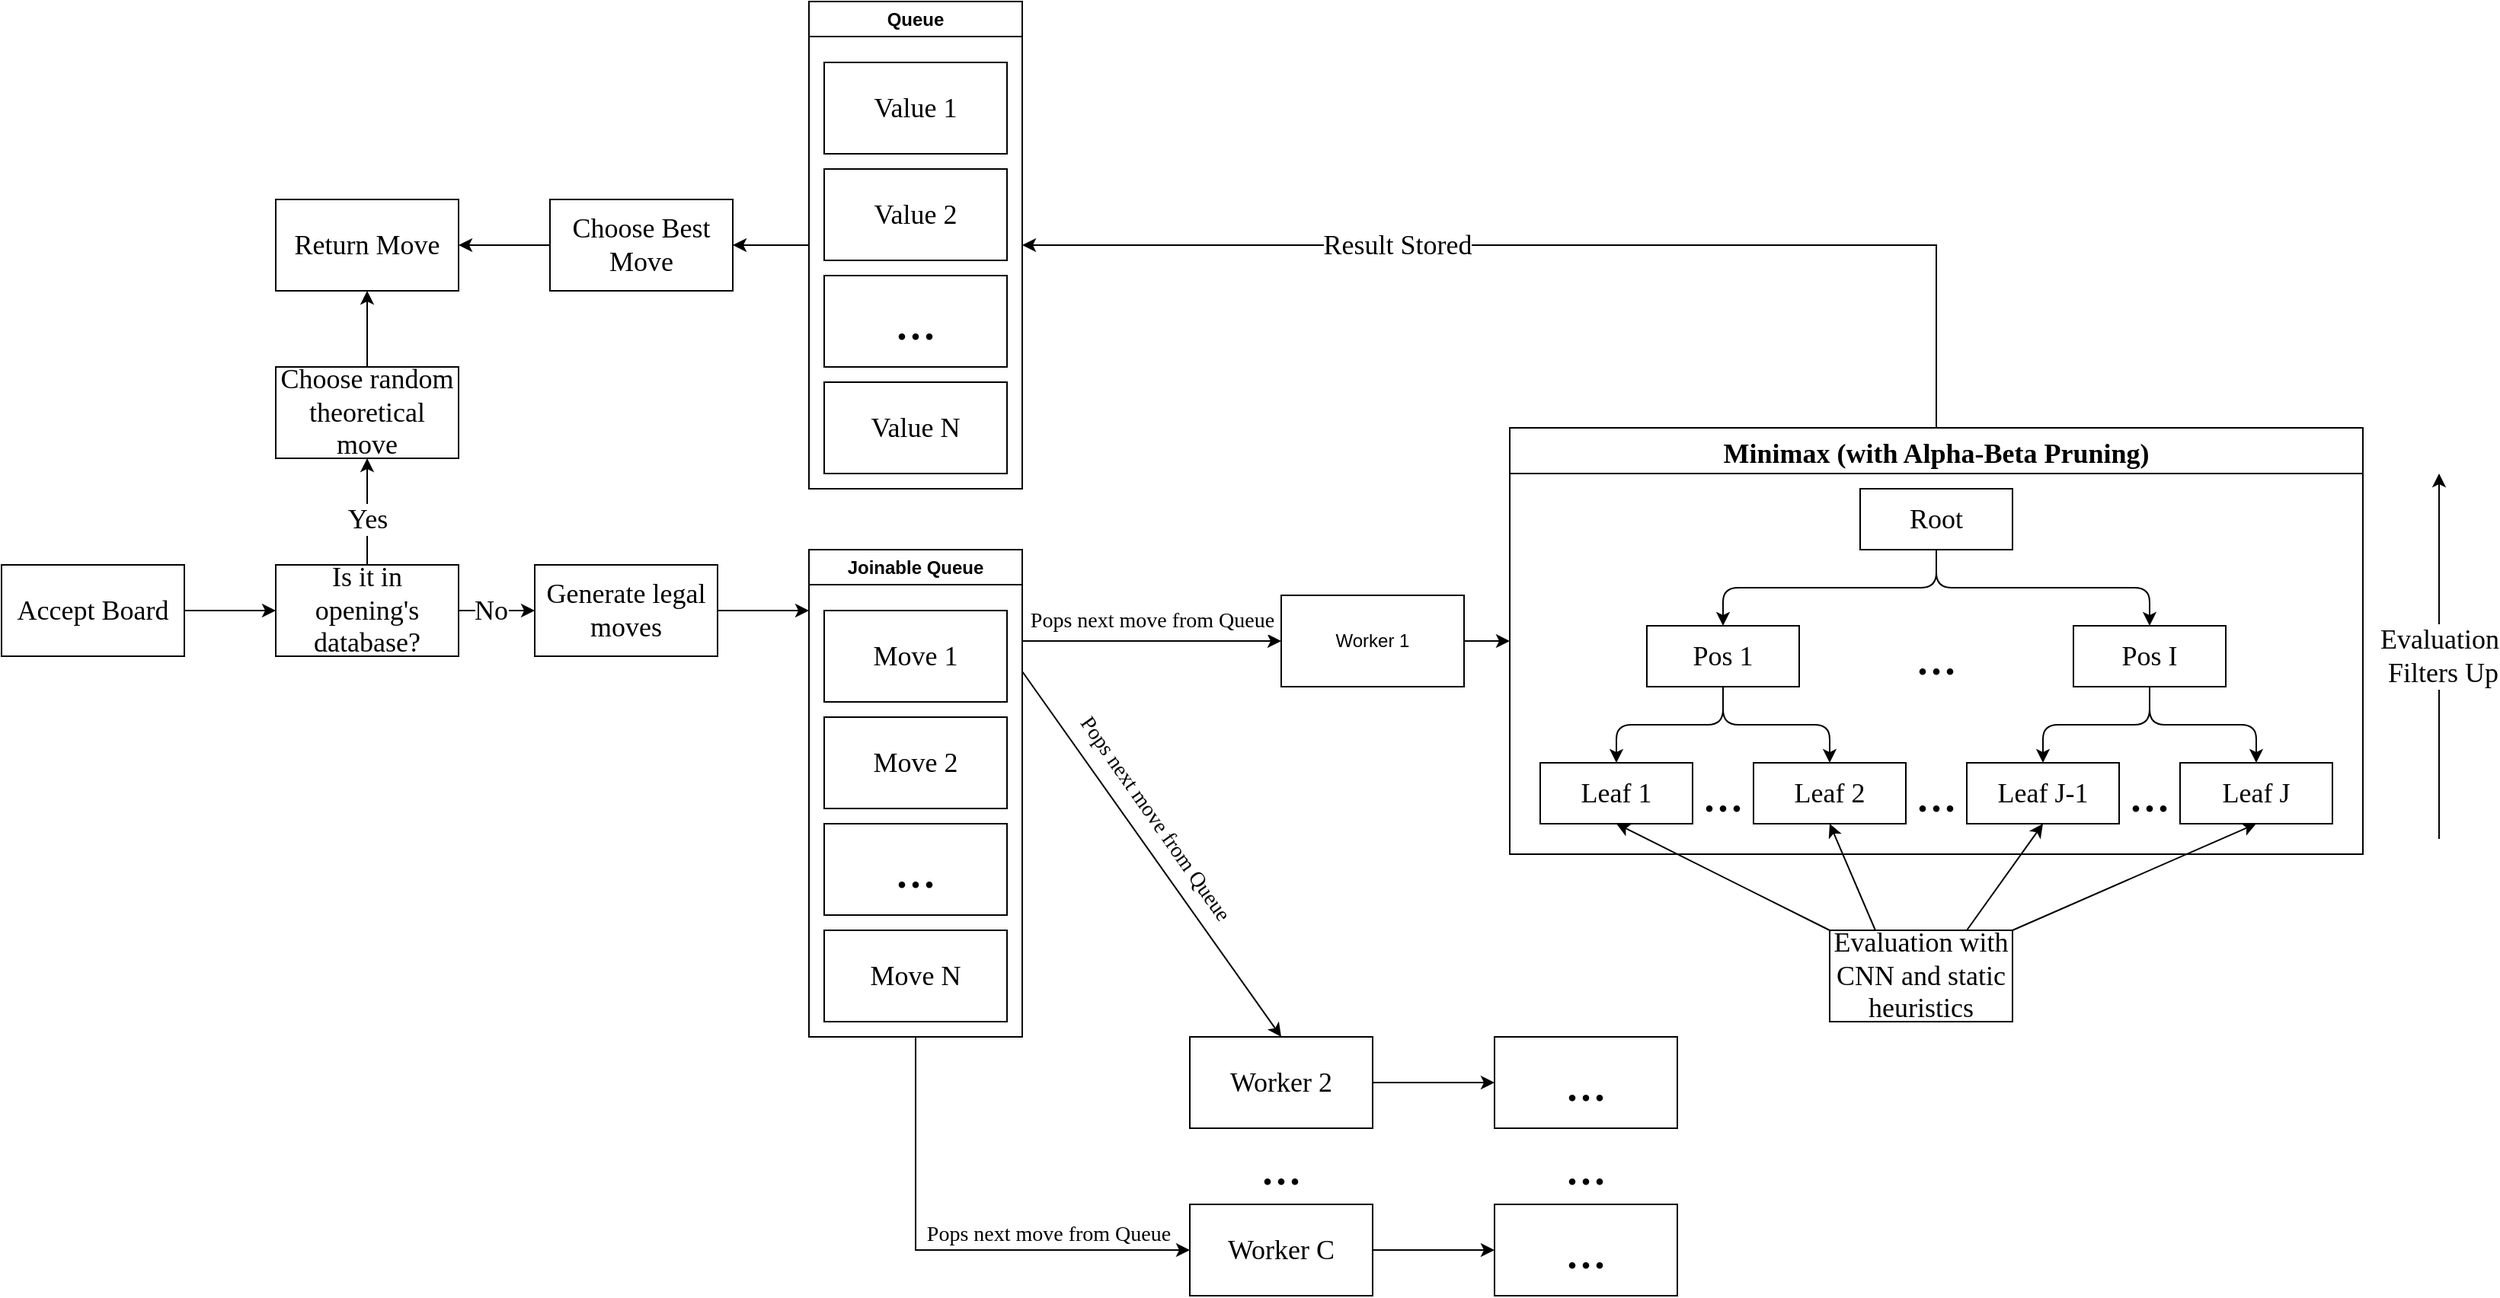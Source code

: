 <mxfile version="25.0.2" pages="4">
  <diagram name="Page-1" id="ANvVYt7P1rO4SOayKd4y">
    <mxGraphModel dx="2072" dy="2312" grid="1" gridSize="10" guides="1" tooltips="1" connect="1" arrows="1" fold="1" page="1" pageScale="1" pageWidth="850" pageHeight="1100" math="0" shadow="0">
      <root>
        <mxCell id="0" />
        <mxCell id="1" parent="0" />
        <mxCell id="X86oYK2g9Fd6rqtAEW5n-93" value="" style="edgeStyle=orthogonalEdgeStyle;rounded=0;orthogonalLoop=1;jettySize=auto;html=1;" parent="1" source="X86oYK2g9Fd6rqtAEW5n-1" target="X86oYK2g9Fd6rqtAEW5n-92" edge="1">
          <mxGeometry relative="1" as="geometry" />
        </mxCell>
        <mxCell id="X86oYK2g9Fd6rqtAEW5n-1" value="&lt;font face=&quot;Times New Roman&quot; style=&quot;font-size: 18px;&quot;&gt;Accept Board&lt;/font&gt;" style="rounded=0;whiteSpace=wrap;html=1;" parent="1" vertex="1">
          <mxGeometry x="450" y="230" width="120" height="60" as="geometry" />
        </mxCell>
        <mxCell id="X86oYK2g9Fd6rqtAEW5n-7" value="" style="edgeStyle=orthogonalEdgeStyle;rounded=0;orthogonalLoop=1;jettySize=auto;html=1;" parent="1" source="X86oYK2g9Fd6rqtAEW5n-2" edge="1">
          <mxGeometry relative="1" as="geometry">
            <mxPoint x="980" y="260" as="targetPoint" />
          </mxGeometry>
        </mxCell>
        <mxCell id="X86oYK2g9Fd6rqtAEW5n-2" value="&lt;font style=&quot;font-size: 18px;&quot; face=&quot;Times New Roman&quot;&gt;Generate legal moves&lt;/font&gt;" style="whiteSpace=wrap;html=1;rounded=0;" parent="1" vertex="1">
          <mxGeometry x="800" y="230" width="120" height="60" as="geometry" />
        </mxCell>
        <mxCell id="X86oYK2g9Fd6rqtAEW5n-5" value="Joinable Queue" style="swimlane;whiteSpace=wrap;html=1;" parent="1" vertex="1">
          <mxGeometry x="980" y="220" width="140" height="320" as="geometry" />
        </mxCell>
        <mxCell id="X86oYK2g9Fd6rqtAEW5n-6" value="&lt;font face=&quot;Times New Roman&quot; style=&quot;font-size: 18px;&quot;&gt;Move 1&lt;/font&gt;" style="whiteSpace=wrap;html=1;rounded=0;" parent="X86oYK2g9Fd6rqtAEW5n-5" vertex="1">
          <mxGeometry x="10" y="40" width="120" height="60" as="geometry" />
        </mxCell>
        <mxCell id="X86oYK2g9Fd6rqtAEW5n-8" value="&lt;font face=&quot;Times New Roman&quot; style=&quot;font-size: 18px;&quot;&gt;Move 2&lt;/font&gt;" style="whiteSpace=wrap;html=1;rounded=0;" parent="X86oYK2g9Fd6rqtAEW5n-5" vertex="1">
          <mxGeometry x="10" y="110" width="120" height="60" as="geometry" />
        </mxCell>
        <mxCell id="X86oYK2g9Fd6rqtAEW5n-9" value="&lt;font face=&quot;Times New Roman&quot; style=&quot;font-size: 18px;&quot;&gt;Move N&lt;/font&gt;" style="whiteSpace=wrap;html=1;rounded=0;" parent="X86oYK2g9Fd6rqtAEW5n-5" vertex="1">
          <mxGeometry x="10" y="250" width="120" height="60" as="geometry" />
        </mxCell>
        <mxCell id="X86oYK2g9Fd6rqtAEW5n-10" value="&lt;font face=&quot;Times New Roman&quot; style=&quot;font-size: 36px;&quot;&gt;...&lt;/font&gt;" style="whiteSpace=wrap;html=1;rounded=0;" parent="X86oYK2g9Fd6rqtAEW5n-5" vertex="1">
          <mxGeometry x="10" y="180" width="120" height="60" as="geometry" />
        </mxCell>
        <mxCell id="X86oYK2g9Fd6rqtAEW5n-13" value="" style="edgeStyle=orthogonalEdgeStyle;rounded=0;orthogonalLoop=1;jettySize=auto;html=1;entryX=0;entryY=0.5;entryDx=0;entryDy=0;" parent="1" source="X86oYK2g9Fd6rqtAEW5n-11" target="X86oYK2g9Fd6rqtAEW5n-32" edge="1">
          <mxGeometry relative="1" as="geometry">
            <mxPoint x="1430" y="280" as="targetPoint" />
          </mxGeometry>
        </mxCell>
        <mxCell id="X86oYK2g9Fd6rqtAEW5n-11" value="Worker 1" style="whiteSpace=wrap;html=1;rounded=0;" parent="1" vertex="1">
          <mxGeometry x="1290" y="250" width="120" height="60" as="geometry" />
        </mxCell>
        <mxCell id="X86oYK2g9Fd6rqtAEW5n-32" value="Minimax (with Alpha-Beta Pruning)" style="swimlane;startSize=30;horizontal=1;childLayout=treeLayout;horizontalTree=0;sortEdges=1;resizable=0;containerType=tree;fontSize=18;fontFamily=Times New Roman;" parent="1" vertex="1">
          <mxGeometry x="1440" y="140" width="560" height="280" as="geometry" />
        </mxCell>
        <mxCell id="X86oYK2g9Fd6rqtAEW5n-33" value="&lt;font style=&quot;font-size: 18px;&quot; face=&quot;Times New Roman&quot;&gt;Root&lt;/font&gt;" style="whiteSpace=wrap;html=1;" parent="X86oYK2g9Fd6rqtAEW5n-32" vertex="1">
          <mxGeometry x="230" y="40" width="100" height="40" as="geometry" />
        </mxCell>
        <mxCell id="X86oYK2g9Fd6rqtAEW5n-34" value="&lt;font style=&quot;font-size: 18px;&quot; face=&quot;Times New Roman&quot;&gt;Pos 1&lt;/font&gt;" style="whiteSpace=wrap;html=1;" parent="X86oYK2g9Fd6rqtAEW5n-32" vertex="1">
          <mxGeometry x="90" y="130" width="100" height="40" as="geometry" />
        </mxCell>
        <mxCell id="X86oYK2g9Fd6rqtAEW5n-35" value="" style="edgeStyle=elbowEdgeStyle;elbow=vertical;html=1;rounded=1;curved=0;sourcePerimeterSpacing=0;targetPerimeterSpacing=0;startSize=6;endSize=6;" parent="X86oYK2g9Fd6rqtAEW5n-32" source="X86oYK2g9Fd6rqtAEW5n-33" target="X86oYK2g9Fd6rqtAEW5n-34" edge="1">
          <mxGeometry relative="1" as="geometry" />
        </mxCell>
        <mxCell id="X86oYK2g9Fd6rqtAEW5n-36" value="&lt;font style=&quot;font-size: 18px;&quot; face=&quot;Times New Roman&quot;&gt;Pos I&lt;/font&gt;" style="whiteSpace=wrap;html=1;" parent="X86oYK2g9Fd6rqtAEW5n-32" vertex="1">
          <mxGeometry x="370" y="130" width="100" height="40" as="geometry" />
        </mxCell>
        <mxCell id="X86oYK2g9Fd6rqtAEW5n-37" value="" style="edgeStyle=elbowEdgeStyle;elbow=vertical;html=1;rounded=1;curved=0;sourcePerimeterSpacing=0;targetPerimeterSpacing=0;startSize=6;endSize=6;" parent="X86oYK2g9Fd6rqtAEW5n-32" source="X86oYK2g9Fd6rqtAEW5n-33" target="X86oYK2g9Fd6rqtAEW5n-36" edge="1">
          <mxGeometry relative="1" as="geometry" />
        </mxCell>
        <mxCell id="X86oYK2g9Fd6rqtAEW5n-40" value="" style="edgeStyle=elbowEdgeStyle;elbow=vertical;html=1;rounded=1;curved=0;sourcePerimeterSpacing=0;targetPerimeterSpacing=0;startSize=6;endSize=6;" parent="X86oYK2g9Fd6rqtAEW5n-32" source="X86oYK2g9Fd6rqtAEW5n-36" target="X86oYK2g9Fd6rqtAEW5n-41" edge="1">
          <mxGeometry relative="1" as="geometry">
            <mxPoint x="1524" y="220" as="sourcePoint" />
          </mxGeometry>
        </mxCell>
        <mxCell id="X86oYK2g9Fd6rqtAEW5n-41" value="&lt;font style=&quot;font-size: 18px;&quot; face=&quot;Times New Roman&quot;&gt;Leaf J-1&lt;/font&gt;" style="whiteSpace=wrap;html=1;" parent="X86oYK2g9Fd6rqtAEW5n-32" vertex="1">
          <mxGeometry x="300" y="220" width="100" height="40" as="geometry" />
        </mxCell>
        <mxCell id="X86oYK2g9Fd6rqtAEW5n-42" value="" style="edgeStyle=elbowEdgeStyle;elbow=vertical;html=1;rounded=1;curved=0;sourcePerimeterSpacing=0;targetPerimeterSpacing=0;startSize=6;endSize=6;" parent="X86oYK2g9Fd6rqtAEW5n-32" source="X86oYK2g9Fd6rqtAEW5n-36" target="X86oYK2g9Fd6rqtAEW5n-43" edge="1">
          <mxGeometry relative="1" as="geometry">
            <mxPoint x="1524" y="220" as="sourcePoint" />
          </mxGeometry>
        </mxCell>
        <mxCell id="X86oYK2g9Fd6rqtAEW5n-43" value="&lt;font face=&quot;Times New Roman&quot; style=&quot;font-size: 18px;&quot;&gt;Leaf J&lt;/font&gt;" style="whiteSpace=wrap;html=1;" parent="X86oYK2g9Fd6rqtAEW5n-32" vertex="1">
          <mxGeometry x="440" y="220" width="100" height="40" as="geometry" />
        </mxCell>
        <mxCell id="X86oYK2g9Fd6rqtAEW5n-44" value="" style="edgeStyle=elbowEdgeStyle;elbow=vertical;html=1;rounded=1;curved=0;sourcePerimeterSpacing=0;targetPerimeterSpacing=0;startSize=6;endSize=6;" parent="X86oYK2g9Fd6rqtAEW5n-32" source="X86oYK2g9Fd6rqtAEW5n-34" target="X86oYK2g9Fd6rqtAEW5n-45" edge="1">
          <mxGeometry relative="1" as="geometry">
            <mxPoint x="1622" y="220" as="sourcePoint" />
          </mxGeometry>
        </mxCell>
        <mxCell id="X86oYK2g9Fd6rqtAEW5n-45" value="&lt;font style=&quot;font-size: 18px;&quot; face=&quot;Times New Roman&quot;&gt;Leaf 1&lt;/font&gt;" style="whiteSpace=wrap;html=1;" parent="X86oYK2g9Fd6rqtAEW5n-32" vertex="1">
          <mxGeometry x="20" y="220" width="100" height="40" as="geometry" />
        </mxCell>
        <mxCell id="X86oYK2g9Fd6rqtAEW5n-46" value="" style="edgeStyle=elbowEdgeStyle;elbow=vertical;html=1;rounded=1;curved=0;sourcePerimeterSpacing=0;targetPerimeterSpacing=0;startSize=6;endSize=6;" parent="X86oYK2g9Fd6rqtAEW5n-32" source="X86oYK2g9Fd6rqtAEW5n-34" target="X86oYK2g9Fd6rqtAEW5n-47" edge="1">
          <mxGeometry relative="1" as="geometry">
            <mxPoint x="1622" y="220" as="sourcePoint" />
          </mxGeometry>
        </mxCell>
        <mxCell id="X86oYK2g9Fd6rqtAEW5n-47" value="&lt;font style=&quot;font-size: 18px;&quot; face=&quot;Times New Roman&quot;&gt;Leaf 2&lt;/font&gt;" style="whiteSpace=wrap;html=1;" parent="X86oYK2g9Fd6rqtAEW5n-32" vertex="1">
          <mxGeometry x="160" y="220" width="100" height="40" as="geometry" />
        </mxCell>
        <mxCell id="FRl6C5V-AUEcf01Ughgu-6" value="&lt;font style=&quot;font-size: 36px;&quot; face=&quot;Times New Roman&quot;&gt;...&lt;/font&gt;" style="text;html=1;align=center;verticalAlign=middle;whiteSpace=wrap;rounded=0;" parent="X86oYK2g9Fd6rqtAEW5n-32" vertex="1">
          <mxGeometry x="250" y="135" width="60" height="30" as="geometry" />
        </mxCell>
        <mxCell id="FRl6C5V-AUEcf01Ughgu-7" value="&lt;font style=&quot;font-size: 36px;&quot; face=&quot;Times New Roman&quot;&gt;...&lt;/font&gt;" style="text;html=1;align=center;verticalAlign=middle;whiteSpace=wrap;rounded=0;" parent="X86oYK2g9Fd6rqtAEW5n-32" vertex="1">
          <mxGeometry x="250" y="225" width="60" height="30" as="geometry" />
        </mxCell>
        <mxCell id="FRl6C5V-AUEcf01Ughgu-8" value="&lt;font style=&quot;font-size: 36px;&quot; face=&quot;Times New Roman&quot;&gt;...&lt;/font&gt;" style="text;html=1;align=center;verticalAlign=middle;whiteSpace=wrap;rounded=0;" parent="X86oYK2g9Fd6rqtAEW5n-32" vertex="1">
          <mxGeometry x="390" y="225" width="60" height="30" as="geometry" />
        </mxCell>
        <mxCell id="FRl6C5V-AUEcf01Ughgu-9" value="&lt;font style=&quot;font-size: 36px;&quot; face=&quot;Times New Roman&quot;&gt;...&lt;/font&gt;" style="text;html=1;align=center;verticalAlign=middle;whiteSpace=wrap;rounded=0;" parent="X86oYK2g9Fd6rqtAEW5n-32" vertex="1">
          <mxGeometry x="110" y="225" width="60" height="30" as="geometry" />
        </mxCell>
        <mxCell id="X86oYK2g9Fd6rqtAEW5n-55" value="&lt;font style=&quot;font-size: 18px;&quot; face=&quot;Times New Roman&quot;&gt;Evaluation&lt;br&gt;&amp;nbsp;Filters Up&lt;/font&gt;" style="endArrow=classic;html=1;rounded=0;" parent="1" edge="1">
          <mxGeometry width="50" height="50" relative="1" as="geometry">
            <mxPoint x="2050" y="410" as="sourcePoint" />
            <mxPoint x="2050" y="170" as="targetPoint" />
          </mxGeometry>
        </mxCell>
        <mxCell id="X86oYK2g9Fd6rqtAEW5n-56" value="" style="endArrow=classic;html=1;rounded=0;entryX=0.5;entryY=1;entryDx=0;entryDy=0;exitX=0;exitY=0;exitDx=0;exitDy=0;" parent="1" source="X86oYK2g9Fd6rqtAEW5n-64" target="X86oYK2g9Fd6rqtAEW5n-45" edge="1">
          <mxGeometry width="50" height="50" relative="1" as="geometry">
            <mxPoint x="1570" y="490" as="sourcePoint" />
            <mxPoint x="1540" y="390" as="targetPoint" />
          </mxGeometry>
        </mxCell>
        <mxCell id="X86oYK2g9Fd6rqtAEW5n-61" value="" style="endArrow=classic;html=1;rounded=0;entryX=0.5;entryY=1;entryDx=0;entryDy=0;exitX=0.25;exitY=0;exitDx=0;exitDy=0;" parent="1" source="X86oYK2g9Fd6rqtAEW5n-64" target="X86oYK2g9Fd6rqtAEW5n-47" edge="1">
          <mxGeometry width="50" height="50" relative="1" as="geometry">
            <mxPoint x="1580" y="500" as="sourcePoint" />
            <mxPoint x="1520" y="410" as="targetPoint" />
          </mxGeometry>
        </mxCell>
        <mxCell id="X86oYK2g9Fd6rqtAEW5n-62" value="" style="endArrow=classic;html=1;rounded=0;entryX=0.5;entryY=1;entryDx=0;entryDy=0;exitX=1;exitY=0;exitDx=0;exitDy=0;" parent="1" source="X86oYK2g9Fd6rqtAEW5n-64" target="X86oYK2g9Fd6rqtAEW5n-43" edge="1">
          <mxGeometry width="50" height="50" relative="1" as="geometry">
            <mxPoint x="1840" y="500" as="sourcePoint" />
            <mxPoint x="1920" y="430" as="targetPoint" />
          </mxGeometry>
        </mxCell>
        <mxCell id="X86oYK2g9Fd6rqtAEW5n-63" value="" style="endArrow=classic;html=1;rounded=0;entryX=0.5;entryY=1;entryDx=0;entryDy=0;exitX=0.75;exitY=0;exitDx=0;exitDy=0;" parent="1" source="X86oYK2g9Fd6rqtAEW5n-64" target="X86oYK2g9Fd6rqtAEW5n-41" edge="1">
          <mxGeometry width="50" height="50" relative="1" as="geometry">
            <mxPoint x="1840" y="490" as="sourcePoint" />
            <mxPoint x="1780" y="400" as="targetPoint" />
          </mxGeometry>
        </mxCell>
        <mxCell id="X86oYK2g9Fd6rqtAEW5n-64" value="&lt;font face=&quot;Times New Roman&quot; style=&quot;font-size: 18px;&quot;&gt;Evaluation with CNN and static heuristics&lt;/font&gt;" style="rounded=0;whiteSpace=wrap;html=1;" parent="1" vertex="1">
          <mxGeometry x="1650" y="470" width="120" height="60" as="geometry" />
        </mxCell>
        <mxCell id="X86oYK2g9Fd6rqtAEW5n-74" value="" style="edgeStyle=orthogonalEdgeStyle;rounded=0;orthogonalLoop=1;jettySize=auto;html=1;" parent="1" source="X86oYK2g9Fd6rqtAEW5n-66" target="X86oYK2g9Fd6rqtAEW5n-73" edge="1">
          <mxGeometry relative="1" as="geometry" />
        </mxCell>
        <mxCell id="X86oYK2g9Fd6rqtAEW5n-66" value="Queue" style="swimlane;whiteSpace=wrap;html=1;" parent="1" vertex="1">
          <mxGeometry x="980" y="-140" width="140" height="320" as="geometry" />
        </mxCell>
        <mxCell id="X86oYK2g9Fd6rqtAEW5n-67" value="&lt;font style=&quot;font-size: 18px;&quot; face=&quot;Times New Roman&quot;&gt;Value 1&lt;/font&gt;" style="whiteSpace=wrap;html=1;rounded=0;" parent="X86oYK2g9Fd6rqtAEW5n-66" vertex="1">
          <mxGeometry x="10" y="40" width="120" height="60" as="geometry" />
        </mxCell>
        <mxCell id="X86oYK2g9Fd6rqtAEW5n-68" value="&lt;font style=&quot;font-size: 18px;&quot; face=&quot;Times New Roman&quot;&gt;Value 2&lt;/font&gt;" style="whiteSpace=wrap;html=1;rounded=0;" parent="X86oYK2g9Fd6rqtAEW5n-66" vertex="1">
          <mxGeometry x="10" y="110" width="120" height="60" as="geometry" />
        </mxCell>
        <mxCell id="X86oYK2g9Fd6rqtAEW5n-69" value="&lt;font style=&quot;font-size: 18px;&quot; face=&quot;Times New Roman&quot;&gt;Value N&lt;/font&gt;" style="whiteSpace=wrap;html=1;rounded=0;" parent="X86oYK2g9Fd6rqtAEW5n-66" vertex="1">
          <mxGeometry x="10" y="250" width="120" height="60" as="geometry" />
        </mxCell>
        <mxCell id="X86oYK2g9Fd6rqtAEW5n-70" value="&lt;font style=&quot;font-size: 36px;&quot; face=&quot;Times New Roman&quot;&gt;...&lt;/font&gt;" style="whiteSpace=wrap;html=1;rounded=0;" parent="X86oYK2g9Fd6rqtAEW5n-66" vertex="1">
          <mxGeometry x="10" y="180" width="120" height="60" as="geometry" />
        </mxCell>
        <mxCell id="X86oYK2g9Fd6rqtAEW5n-71" value="" style="endArrow=classic;html=1;rounded=0;entryX=1;entryY=0.5;entryDx=0;entryDy=0;exitX=0.5;exitY=0;exitDx=0;exitDy=0;" parent="1" source="X86oYK2g9Fd6rqtAEW5n-32" target="X86oYK2g9Fd6rqtAEW5n-66" edge="1">
          <mxGeometry width="50" height="50" relative="1" as="geometry">
            <mxPoint x="2040" y="40" as="sourcePoint" />
            <mxPoint x="1400" y="140" as="targetPoint" />
            <Array as="points">
              <mxPoint x="1720" y="20" />
            </Array>
          </mxGeometry>
        </mxCell>
        <mxCell id="X86oYK2g9Fd6rqtAEW5n-72" value="&lt;font style=&quot;font-size: 18px;&quot; face=&quot;Times New Roman&quot;&gt;Result Stored&lt;/font&gt;" style="edgeLabel;html=1;align=center;verticalAlign=middle;resizable=0;points=[];" parent="X86oYK2g9Fd6rqtAEW5n-71" vertex="1" connectable="0">
          <mxGeometry x="0.316" relative="1" as="geometry">
            <mxPoint as="offset" />
          </mxGeometry>
        </mxCell>
        <mxCell id="X86oYK2g9Fd6rqtAEW5n-102" value="" style="edgeStyle=orthogonalEdgeStyle;rounded=0;orthogonalLoop=1;jettySize=auto;html=1;" parent="1" source="X86oYK2g9Fd6rqtAEW5n-73" target="X86oYK2g9Fd6rqtAEW5n-100" edge="1">
          <mxGeometry relative="1" as="geometry" />
        </mxCell>
        <mxCell id="X86oYK2g9Fd6rqtAEW5n-73" value="&lt;font face=&quot;Times New Roman&quot; style=&quot;font-size: 18px; font-weight: normal;&quot;&gt;Choose Best Move&lt;/font&gt;" style="whiteSpace=wrap;html=1;fontStyle=1;startSize=23;" parent="1" vertex="1">
          <mxGeometry x="810" y="-10" width="120" height="60" as="geometry" />
        </mxCell>
        <mxCell id="X86oYK2g9Fd6rqtAEW5n-77" value="" style="edgeStyle=orthogonalEdgeStyle;rounded=0;orthogonalLoop=1;jettySize=auto;html=1;" parent="1" source="X86oYK2g9Fd6rqtAEW5n-75" target="X86oYK2g9Fd6rqtAEW5n-76" edge="1">
          <mxGeometry relative="1" as="geometry" />
        </mxCell>
        <mxCell id="X86oYK2g9Fd6rqtAEW5n-75" value="&lt;font face=&quot;Times New Roman&quot; style=&quot;font-size: 18px;&quot;&gt;Worker 2&lt;/font&gt;" style="whiteSpace=wrap;html=1;rounded=0;" parent="1" vertex="1">
          <mxGeometry x="1230" y="540" width="120" height="60" as="geometry" />
        </mxCell>
        <mxCell id="X86oYK2g9Fd6rqtAEW5n-76" value="&lt;span style=&quot;font-family: &amp;quot;Times New Roman&amp;quot;; font-size: 36px;&quot;&gt;...&lt;/span&gt;" style="whiteSpace=wrap;html=1;rounded=0;" parent="1" vertex="1">
          <mxGeometry x="1430" y="540" width="120" height="60" as="geometry" />
        </mxCell>
        <mxCell id="X86oYK2g9Fd6rqtAEW5n-78" value="" style="edgeStyle=orthogonalEdgeStyle;rounded=0;orthogonalLoop=1;jettySize=auto;html=1;" parent="1" source="X86oYK2g9Fd6rqtAEW5n-79" target="X86oYK2g9Fd6rqtAEW5n-80" edge="1">
          <mxGeometry relative="1" as="geometry" />
        </mxCell>
        <mxCell id="X86oYK2g9Fd6rqtAEW5n-79" value="&lt;font face=&quot;Times New Roman&quot; style=&quot;font-size: 18px;&quot;&gt;Worker C&lt;/font&gt;" style="whiteSpace=wrap;html=1;rounded=0;" parent="1" vertex="1">
          <mxGeometry x="1230" y="650" width="120" height="60" as="geometry" />
        </mxCell>
        <mxCell id="X86oYK2g9Fd6rqtAEW5n-80" value="&lt;span style=&quot;font-family: &amp;quot;Times New Roman&amp;quot;; font-size: 36px;&quot;&gt;...&lt;/span&gt;" style="whiteSpace=wrap;html=1;rounded=0;" parent="1" vertex="1">
          <mxGeometry x="1430" y="650" width="120" height="60" as="geometry" />
        </mxCell>
        <mxCell id="X86oYK2g9Fd6rqtAEW5n-81" value="&lt;font style=&quot;font-size: 36px;&quot; face=&quot;Times New Roman&quot;&gt;...&lt;/font&gt;" style="text;html=1;align=center;verticalAlign=middle;whiteSpace=wrap;rounded=0;" parent="1" vertex="1">
          <mxGeometry x="1260" y="610" width="60" height="30" as="geometry" />
        </mxCell>
        <mxCell id="X86oYK2g9Fd6rqtAEW5n-82" value="" style="endArrow=classic;html=1;rounded=0;entryX=0;entryY=0.5;entryDx=0;entryDy=0;" parent="1" target="X86oYK2g9Fd6rqtAEW5n-11" edge="1">
          <mxGeometry width="50" height="50" relative="1" as="geometry">
            <mxPoint x="1120" y="280" as="sourcePoint" />
            <mxPoint x="1330" y="370" as="targetPoint" />
          </mxGeometry>
        </mxCell>
        <mxCell id="X86oYK2g9Fd6rqtAEW5n-83" value="&lt;font style=&quot;font-size: 14px;&quot; face=&quot;Times New Roman&quot;&gt;Pops next move from Queue&lt;/font&gt;" style="edgeLabel;html=1;align=center;verticalAlign=middle;resizable=0;points=[];rotation=0;" parent="X86oYK2g9Fd6rqtAEW5n-82" vertex="1" connectable="0">
          <mxGeometry relative="1" as="geometry">
            <mxPoint y="-13" as="offset" />
          </mxGeometry>
        </mxCell>
        <mxCell id="X86oYK2g9Fd6rqtAEW5n-87" value="" style="endArrow=classic;html=1;rounded=0;exitX=1;exitY=0.25;exitDx=0;exitDy=0;entryX=0.5;entryY=0;entryDx=0;entryDy=0;" parent="1" source="X86oYK2g9Fd6rqtAEW5n-5" target="X86oYK2g9Fd6rqtAEW5n-75" edge="1">
          <mxGeometry width="50" height="50" relative="1" as="geometry">
            <mxPoint x="1400" y="420" as="sourcePoint" />
            <mxPoint x="1450" y="370" as="targetPoint" />
          </mxGeometry>
        </mxCell>
        <mxCell id="X86oYK2g9Fd6rqtAEW5n-90" value="&lt;font face=&quot;Times New Roman&quot; style=&quot;font-size: 14px;&quot;&gt;Pops next move from Queue&lt;/font&gt;" style="edgeLabel;html=1;align=center;verticalAlign=middle;resizable=0;points=[];rotation=55;" parent="X86oYK2g9Fd6rqtAEW5n-87" vertex="1" connectable="0">
          <mxGeometry x="-0.16" y="1" relative="1" as="geometry">
            <mxPoint x="15" y="-4" as="offset" />
          </mxGeometry>
        </mxCell>
        <mxCell id="X86oYK2g9Fd6rqtAEW5n-88" value="" style="endArrow=classic;html=1;rounded=0;exitX=0.5;exitY=1;exitDx=0;exitDy=0;entryX=0;entryY=0.5;entryDx=0;entryDy=0;" parent="1" source="X86oYK2g9Fd6rqtAEW5n-5" target="X86oYK2g9Fd6rqtAEW5n-79" edge="1">
          <mxGeometry width="50" height="50" relative="1" as="geometry">
            <mxPoint x="1030" y="570" as="sourcePoint" />
            <mxPoint x="1200" y="810" as="targetPoint" />
            <Array as="points">
              <mxPoint x="1050" y="680" />
            </Array>
          </mxGeometry>
        </mxCell>
        <mxCell id="X86oYK2g9Fd6rqtAEW5n-91" value="&lt;font style=&quot;font-size: 14px;&quot; face=&quot;Times New Roman&quot;&gt;Pops next move from Queue&lt;/font&gt;" style="edgeLabel;html=1;align=center;verticalAlign=middle;resizable=0;points=[];" parent="X86oYK2g9Fd6rqtAEW5n-88" vertex="1" connectable="0">
          <mxGeometry x="0.181" y="-1" relative="1" as="geometry">
            <mxPoint x="38" y="-11" as="offset" />
          </mxGeometry>
        </mxCell>
        <mxCell id="X86oYK2g9Fd6rqtAEW5n-94" value="" style="edgeStyle=orthogonalEdgeStyle;rounded=0;orthogonalLoop=1;jettySize=auto;html=1;" parent="1" source="X86oYK2g9Fd6rqtAEW5n-92" target="X86oYK2g9Fd6rqtAEW5n-2" edge="1">
          <mxGeometry relative="1" as="geometry" />
        </mxCell>
        <mxCell id="X86oYK2g9Fd6rqtAEW5n-95" value="&lt;font style=&quot;font-size: 18px;&quot; face=&quot;Times New Roman&quot;&gt;No&lt;/font&gt;" style="edgeLabel;html=1;align=center;verticalAlign=middle;resizable=0;points=[];" parent="X86oYK2g9Fd6rqtAEW5n-94" vertex="1" connectable="0">
          <mxGeometry x="-0.162" y="3" relative="1" as="geometry">
            <mxPoint y="3" as="offset" />
          </mxGeometry>
        </mxCell>
        <mxCell id="X86oYK2g9Fd6rqtAEW5n-97" value="" style="edgeStyle=orthogonalEdgeStyle;rounded=0;orthogonalLoop=1;jettySize=auto;html=1;" parent="1" source="X86oYK2g9Fd6rqtAEW5n-92" target="X86oYK2g9Fd6rqtAEW5n-96" edge="1">
          <mxGeometry relative="1" as="geometry" />
        </mxCell>
        <mxCell id="X86oYK2g9Fd6rqtAEW5n-98" value="&lt;font style=&quot;font-size: 18px;&quot; face=&quot;Times New Roman&quot;&gt;Yes&lt;/font&gt;" style="edgeLabel;html=1;align=center;verticalAlign=middle;resizable=0;points=[];" parent="X86oYK2g9Fd6rqtAEW5n-97" vertex="1" connectable="0">
          <mxGeometry x="0.184" y="-3" relative="1" as="geometry">
            <mxPoint x="-3" y="11" as="offset" />
          </mxGeometry>
        </mxCell>
        <mxCell id="X86oYK2g9Fd6rqtAEW5n-92" value="&lt;font face=&quot;Times New Roman&quot; style=&quot;font-size: 18px;&quot;&gt;Is it in opening&#39;s database?&lt;/font&gt;" style="rounded=0;whiteSpace=wrap;html=1;" parent="1" vertex="1">
          <mxGeometry x="630" y="230" width="120" height="60" as="geometry" />
        </mxCell>
        <mxCell id="X86oYK2g9Fd6rqtAEW5n-101" value="" style="edgeStyle=orthogonalEdgeStyle;rounded=0;orthogonalLoop=1;jettySize=auto;html=1;" parent="1" source="X86oYK2g9Fd6rqtAEW5n-96" target="X86oYK2g9Fd6rqtAEW5n-100" edge="1">
          <mxGeometry relative="1" as="geometry" />
        </mxCell>
        <mxCell id="X86oYK2g9Fd6rqtAEW5n-96" value="&lt;font face=&quot;Times New Roman&quot; style=&quot;font-size: 18px;&quot;&gt;Choose random theoretical move&lt;/font&gt;" style="whiteSpace=wrap;html=1;rounded=0;" parent="1" vertex="1">
          <mxGeometry x="630" y="100" width="120" height="60" as="geometry" />
        </mxCell>
        <mxCell id="X86oYK2g9Fd6rqtAEW5n-100" value="&lt;font style=&quot;font-size: 18px;&quot; face=&quot;Times New Roman&quot;&gt;Return Move&lt;/font&gt;" style="whiteSpace=wrap;html=1;rounded=0;" parent="1" vertex="1">
          <mxGeometry x="630" y="-10" width="120" height="60" as="geometry" />
        </mxCell>
        <mxCell id="FRl6C5V-AUEcf01Ughgu-3" value="&lt;font style=&quot;font-size: 36px;&quot; face=&quot;Times New Roman&quot;&gt;...&lt;/font&gt;" style="text;html=1;align=center;verticalAlign=middle;whiteSpace=wrap;rounded=0;" parent="1" vertex="1">
          <mxGeometry x="1460" y="610" width="60" height="30" as="geometry" />
        </mxCell>
      </root>
    </mxGraphModel>
  </diagram>
  <diagram id="XAFG0mxl8n194v44ThYM" name="Page-2">
    <mxGraphModel dx="1036" dy="606" grid="1" gridSize="10" guides="1" tooltips="1" connect="1" arrows="1" fold="1" page="1" pageScale="1" pageWidth="850" pageHeight="1100" math="0" shadow="0">
      <root>
        <mxCell id="0" />
        <mxCell id="1" parent="0" />
        <mxCell id="E0XGg1fml4OHcwFdPUMV-1" value="&lt;font style=&quot;&quot; face=&quot;Times New Roman&quot;&gt;&lt;span style=&quot;font-size: 24px;&quot;&gt;&amp;nbsp;40960 inputs&lt;/span&gt;&lt;/font&gt;" style="rounded=0;whiteSpace=wrap;html=1;" parent="1" vertex="1">
          <mxGeometry x="40" y="80" width="160" height="80" as="geometry" />
        </mxCell>
        <mxCell id="E0XGg1fml4OHcwFdPUMV-2" value="&lt;font style=&quot;font-size: 24px;&quot; face=&quot;Times New Roman&quot;&gt;40960 inputs&lt;/font&gt;" style="rounded=0;whiteSpace=wrap;html=1;" parent="1" vertex="1">
          <mxGeometry x="240" y="80" width="160" height="80" as="geometry" />
        </mxCell>
        <mxCell id="E0XGg1fml4OHcwFdPUMV-3" value="&lt;font style=&quot;font-size: 24px;&quot; face=&quot;Times New Roman&quot;&gt;256 nodes&lt;/font&gt;" style="rounded=0;whiteSpace=wrap;html=1;" parent="1" vertex="1">
          <mxGeometry x="40" y="180" width="160" height="80" as="geometry" />
        </mxCell>
        <mxCell id="E0XGg1fml4OHcwFdPUMV-4" value="&lt;font style=&quot;font-size: 24px;&quot; face=&quot;Times New Roman&quot;&gt;256 nodes&lt;/font&gt;" style="rounded=0;whiteSpace=wrap;html=1;" parent="1" vertex="1">
          <mxGeometry x="240" y="180" width="160" height="80" as="geometry" />
        </mxCell>
        <mxCell id="E0XGg1fml4OHcwFdPUMV-5" value="&lt;font style=&quot;font-size: 24px;&quot; face=&quot;Times New Roman&quot;&gt;32 nodes&lt;/font&gt;" style="rounded=0;whiteSpace=wrap;html=1;" parent="1" vertex="1">
          <mxGeometry x="140" y="290" width="160" height="80" as="geometry" />
        </mxCell>
        <mxCell id="E0XGg1fml4OHcwFdPUMV-6" value="&lt;font style=&quot;font-size: 24px;&quot; face=&quot;Times New Roman&quot;&gt;32 nodes&lt;/font&gt;" style="rounded=0;whiteSpace=wrap;html=1;" parent="1" vertex="1">
          <mxGeometry x="140" y="390" width="160" height="80" as="geometry" />
        </mxCell>
        <mxCell id="E0XGg1fml4OHcwFdPUMV-7" value="&lt;font style=&quot;font-size: 24px;&quot; face=&quot;Times New Roman&quot;&gt;1 output&lt;/font&gt;" style="rounded=0;whiteSpace=wrap;html=1;" parent="1" vertex="1">
          <mxGeometry x="160" y="490" width="120" height="60" as="geometry" />
        </mxCell>
        <mxCell id="E0XGg1fml4OHcwFdPUMV-8" value="" style="endArrow=classic;html=1;rounded=0;exitX=0.5;exitY=1;exitDx=0;exitDy=0;entryX=0.5;entryY=0;entryDx=0;entryDy=0;" parent="1" source="E0XGg1fml4OHcwFdPUMV-4" target="E0XGg1fml4OHcwFdPUMV-5" edge="1">
          <mxGeometry width="50" height="50" relative="1" as="geometry">
            <mxPoint x="300" y="370" as="sourcePoint" />
            <mxPoint x="350" y="320" as="targetPoint" />
          </mxGeometry>
        </mxCell>
        <mxCell id="E0XGg1fml4OHcwFdPUMV-9" value="" style="endArrow=classic;html=1;rounded=0;exitX=0.5;exitY=1;exitDx=0;exitDy=0;entryX=0.5;entryY=0;entryDx=0;entryDy=0;" parent="1" source="E0XGg1fml4OHcwFdPUMV-2" target="E0XGg1fml4OHcwFdPUMV-4" edge="1">
          <mxGeometry width="50" height="50" relative="1" as="geometry">
            <mxPoint x="300" y="370" as="sourcePoint" />
            <mxPoint x="350" y="320" as="targetPoint" />
          </mxGeometry>
        </mxCell>
        <mxCell id="E0XGg1fml4OHcwFdPUMV-10" value="" style="endArrow=classic;html=1;rounded=0;exitX=0.5;exitY=1;exitDx=0;exitDy=0;entryX=0.5;entryY=0;entryDx=0;entryDy=0;" parent="1" source="E0XGg1fml4OHcwFdPUMV-1" target="E0XGg1fml4OHcwFdPUMV-3" edge="1">
          <mxGeometry width="50" height="50" relative="1" as="geometry">
            <mxPoint x="300" y="370" as="sourcePoint" />
            <mxPoint x="350" y="320" as="targetPoint" />
          </mxGeometry>
        </mxCell>
        <mxCell id="E0XGg1fml4OHcwFdPUMV-11" value="" style="endArrow=classic;html=1;rounded=0;exitX=0.5;exitY=1;exitDx=0;exitDy=0;entryX=0.5;entryY=0;entryDx=0;entryDy=0;" parent="1" source="E0XGg1fml4OHcwFdPUMV-5" target="E0XGg1fml4OHcwFdPUMV-6" edge="1">
          <mxGeometry width="50" height="50" relative="1" as="geometry">
            <mxPoint x="300" y="370" as="sourcePoint" />
            <mxPoint x="350" y="320" as="targetPoint" />
          </mxGeometry>
        </mxCell>
        <mxCell id="E0XGg1fml4OHcwFdPUMV-12" value="" style="endArrow=classic;html=1;rounded=0;exitX=0.5;exitY=1;exitDx=0;exitDy=0;entryX=0.5;entryY=0;entryDx=0;entryDy=0;" parent="1" source="E0XGg1fml4OHcwFdPUMV-3" target="E0XGg1fml4OHcwFdPUMV-5" edge="1">
          <mxGeometry width="50" height="50" relative="1" as="geometry">
            <mxPoint x="300" y="370" as="sourcePoint" />
            <mxPoint x="350" y="320" as="targetPoint" />
          </mxGeometry>
        </mxCell>
        <mxCell id="E0XGg1fml4OHcwFdPUMV-13" value="" style="endArrow=classic;html=1;rounded=0;exitX=0.5;exitY=1;exitDx=0;exitDy=0;entryX=0.5;entryY=0;entryDx=0;entryDy=0;" parent="1" source="E0XGg1fml4OHcwFdPUMV-6" target="E0XGg1fml4OHcwFdPUMV-7" edge="1">
          <mxGeometry width="50" height="50" relative="1" as="geometry">
            <mxPoint x="300" y="370" as="sourcePoint" />
            <mxPoint x="350" y="320" as="targetPoint" />
          </mxGeometry>
        </mxCell>
        <mxCell id="cz_U-tMKkayBrq0zBoB4-1" value="&lt;span style=&quot;font-family: &amp;quot;Times New Roman&amp;quot;; font-size: 24px; text-align: center;&quot;&gt;NNUE Architecture&lt;/span&gt;" style="text;whiteSpace=wrap;html=1;" vertex="1" parent="1">
          <mxGeometry x="120" y="30" width="220" height="50" as="geometry" />
        </mxCell>
      </root>
    </mxGraphModel>
  </diagram>
  <diagram id="y15Jx0OLkajAb2fNvtzE" name="Page-3">
    <mxGraphModel dx="2072" dy="1212" grid="1" gridSize="10" guides="1" tooltips="1" connect="1" arrows="1" fold="1" page="1" pageScale="1" pageWidth="850" pageHeight="1100" math="0" shadow="0">
      <root>
        <mxCell id="0" />
        <mxCell id="1" parent="0" />
      </root>
    </mxGraphModel>
  </diagram>
  <diagram id="HZPWNHFNArytUqUUXYxB" name="Page-4">
    <mxGraphModel dx="1219" dy="713" grid="1" gridSize="10" guides="1" tooltips="1" connect="1" arrows="1" fold="1" page="1" pageScale="1" pageWidth="850" pageHeight="1100" math="0" shadow="0">
      <root>
        <mxCell id="0" />
        <mxCell id="1" parent="0" />
        <mxCell id="wPxWDd5eeQnSYyxGnJ8--1" value="" style="whiteSpace=wrap;html=1;aspect=fixed;" vertex="1" parent="1">
          <mxGeometry x="110" y="120" width="90" height="90" as="geometry" />
        </mxCell>
        <mxCell id="wPxWDd5eeQnSYyxGnJ8--2" value="" style="whiteSpace=wrap;html=1;aspect=fixed;" vertex="1" parent="1">
          <mxGeometry x="180" y="140" width="20" height="20" as="geometry" />
        </mxCell>
        <mxCell id="wPxWDd5eeQnSYyxGnJ8--3" value="" style="endArrow=none;html=1;rounded=0;exitX=1;exitY=0;exitDx=0;exitDy=0;entryX=0;entryY=0.75;entryDx=0;entryDy=0;" edge="1" parent="1" source="wPxWDd5eeQnSYyxGnJ8--2" target="wPxWDd5eeQnSYyxGnJ8--5">
          <mxGeometry width="50" height="50" relative="1" as="geometry">
            <mxPoint x="400" y="340" as="sourcePoint" />
            <mxPoint x="330" y="190" as="targetPoint" />
          </mxGeometry>
        </mxCell>
        <mxCell id="wPxWDd5eeQnSYyxGnJ8--4" value="" style="endArrow=none;html=1;rounded=0;exitX=1;exitY=1;exitDx=0;exitDy=0;entryX=0;entryY=1;entryDx=0;entryDy=0;" edge="1" parent="1" source="wPxWDd5eeQnSYyxGnJ8--2" target="wPxWDd5eeQnSYyxGnJ8--5">
          <mxGeometry width="50" height="50" relative="1" as="geometry">
            <mxPoint x="400" y="340" as="sourcePoint" />
            <mxPoint x="260" y="190" as="targetPoint" />
          </mxGeometry>
        </mxCell>
        <mxCell id="wPxWDd5eeQnSYyxGnJ8--5" value="" style="whiteSpace=wrap;html=1;aspect=fixed;" vertex="1" parent="1">
          <mxGeometry x="290" y="120" width="90" height="90" as="geometry" />
        </mxCell>
        <mxCell id="wPxWDd5eeQnSYyxGnJ8--9" value="" style="whiteSpace=wrap;html=1;aspect=fixed;" vertex="1" parent="1">
          <mxGeometry x="300" y="130" width="90" height="90" as="geometry" />
        </mxCell>
        <mxCell id="wPxWDd5eeQnSYyxGnJ8--10" value="" style="whiteSpace=wrap;html=1;aspect=fixed;" vertex="1" parent="1">
          <mxGeometry x="310" y="140" width="90" height="90" as="geometry" />
        </mxCell>
        <mxCell id="wPxWDd5eeQnSYyxGnJ8--11" value="" style="whiteSpace=wrap;html=1;aspect=fixed;" vertex="1" parent="1">
          <mxGeometry x="320" y="150" width="90" height="90" as="geometry" />
        </mxCell>
        <mxCell id="wPxWDd5eeQnSYyxGnJ8--12" value="" style="whiteSpace=wrap;html=1;aspect=fixed;" vertex="1" parent="1">
          <mxGeometry x="330" y="160" width="90" height="90" as="geometry" />
        </mxCell>
        <mxCell id="wPxWDd5eeQnSYyxGnJ8--13" value="" style="whiteSpace=wrap;html=1;aspect=fixed;" vertex="1" parent="1">
          <mxGeometry x="340" y="170" width="90" height="90" as="geometry" />
        </mxCell>
        <mxCell id="wPxWDd5eeQnSYyxGnJ8--15" value="" style="verticalLabelPosition=bottom;shadow=0;dashed=0;align=center;html=1;verticalAlign=top;strokeWidth=1;shape=mxgraph.mockup.markup.curlyBrace;whiteSpace=wrap;strokeColor=#999999;rotation=-135;" vertex="1" parent="1">
          <mxGeometry x="250" y="240" width="100" height="20" as="geometry" />
        </mxCell>
        <mxCell id="wPxWDd5eeQnSYyxGnJ8--17" value="&lt;font style=&quot;font-size: 18px;&quot; face=&quot;Times New Roman&quot;&gt;96 kernals&lt;/font&gt;" style="text;html=1;align=center;verticalAlign=middle;whiteSpace=wrap;rounded=0;rotation=45;" vertex="1" parent="1">
          <mxGeometry x="230" y="260" width="90" height="30" as="geometry" />
        </mxCell>
        <mxCell id="wPxWDd5eeQnSYyxGnJ8--19" value="&lt;font style=&quot;font-size: 18px;&quot; face=&quot;Times New Roman&quot;&gt;Flatten&lt;/font&gt;" style="rounded=0;whiteSpace=wrap;html=1;" vertex="1" parent="1">
          <mxGeometry x="470" y="120" width="60" height="140" as="geometry" />
        </mxCell>
        <mxCell id="wPxWDd5eeQnSYyxGnJ8--20" value="" style="endArrow=none;html=1;rounded=0;entryX=0;entryY=0.75;entryDx=0;entryDy=0;exitX=1;exitY=1;exitDx=0;exitDy=0;" edge="1" parent="1" source="wPxWDd5eeQnSYyxGnJ8--13" target="wPxWDd5eeQnSYyxGnJ8--19">
          <mxGeometry width="50" height="50" relative="1" as="geometry">
            <mxPoint x="400" y="340" as="sourcePoint" />
            <mxPoint x="450" y="290" as="targetPoint" />
          </mxGeometry>
        </mxCell>
        <mxCell id="wPxWDd5eeQnSYyxGnJ8--21" value="" style="whiteSpace=wrap;html=1;aspect=fixed;" vertex="1" parent="1">
          <mxGeometry x="410" y="240" width="20" height="20" as="geometry" />
        </mxCell>
        <mxCell id="wPxWDd5eeQnSYyxGnJ8--22" value="" style="endArrow=none;html=1;rounded=0;exitX=1;exitY=0;exitDx=0;exitDy=0;entryX=0.007;entryY=0.61;entryDx=0;entryDy=0;entryPerimeter=0;" edge="1" parent="1" source="wPxWDd5eeQnSYyxGnJ8--21" target="wPxWDd5eeQnSYyxGnJ8--19">
          <mxGeometry width="50" height="50" relative="1" as="geometry">
            <mxPoint x="400" y="340" as="sourcePoint" />
            <mxPoint x="450" y="290" as="targetPoint" />
          </mxGeometry>
        </mxCell>
        <mxCell id="wPxWDd5eeQnSYyxGnJ8--24" value="&lt;font style=&quot;font-size: 18px;&quot; face=&quot;Times New Roman&quot;&gt;0&lt;/font&gt;" style="ellipse;whiteSpace=wrap;html=1;aspect=fixed;" vertex="1" parent="1">
          <mxGeometry x="570" y="50" width="50" height="50" as="geometry" />
        </mxCell>
        <mxCell id="wPxWDd5eeQnSYyxGnJ8--25" value="&lt;font face=&quot;Times New Roman&quot;&gt;&lt;span style=&quot;font-size: 18px;&quot;&gt;1&lt;/span&gt;&lt;/font&gt;" style="ellipse;whiteSpace=wrap;html=1;aspect=fixed;" vertex="1" parent="1">
          <mxGeometry x="570" y="120" width="50" height="50" as="geometry" />
        </mxCell>
        <mxCell id="wPxWDd5eeQnSYyxGnJ8--26" value="&lt;font face=&quot;Times New Roman&quot;&gt;&lt;span style=&quot;font-size: 18px;&quot;&gt;254&lt;/span&gt;&lt;/font&gt;" style="ellipse;whiteSpace=wrap;html=1;aspect=fixed;" vertex="1" parent="1">
          <mxGeometry x="570" y="210" width="50" height="50" as="geometry" />
        </mxCell>
        <mxCell id="wPxWDd5eeQnSYyxGnJ8--27" value="&lt;font face=&quot;Times New Roman&quot;&gt;&lt;span style=&quot;font-size: 18px;&quot;&gt;255&lt;/span&gt;&lt;/font&gt;" style="ellipse;whiteSpace=wrap;html=1;aspect=fixed;" vertex="1" parent="1">
          <mxGeometry x="570" y="280" width="50" height="50" as="geometry" />
        </mxCell>
        <mxCell id="wPxWDd5eeQnSYyxGnJ8--28" value="&lt;font style=&quot;font-size: 36px;&quot; face=&quot;Times New Roman&quot;&gt;...&lt;/font&gt;" style="text;html=1;align=center;verticalAlign=middle;whiteSpace=wrap;rounded=0;" vertex="1" parent="1">
          <mxGeometry x="565" y="170" width="60" height="30" as="geometry" />
        </mxCell>
        <mxCell id="7XCV-idmnLDWP8MyUvBD-1" value="" style="endArrow=none;html=1;rounded=0;exitX=1;exitY=0;exitDx=0;exitDy=0;entryX=0;entryY=0.5;entryDx=0;entryDy=0;" edge="1" parent="1" source="wPxWDd5eeQnSYyxGnJ8--19" target="wPxWDd5eeQnSYyxGnJ8--25">
          <mxGeometry width="50" height="50" relative="1" as="geometry">
            <mxPoint x="610" y="220" as="sourcePoint" />
            <mxPoint x="660" y="170" as="targetPoint" />
          </mxGeometry>
        </mxCell>
        <mxCell id="7XCV-idmnLDWP8MyUvBD-2" value="" style="endArrow=none;html=1;rounded=0;exitX=1.02;exitY=0.661;exitDx=0;exitDy=0;entryX=0;entryY=0.5;entryDx=0;entryDy=0;exitPerimeter=0;" edge="1" parent="1" source="wPxWDd5eeQnSYyxGnJ8--19" target="wPxWDd5eeQnSYyxGnJ8--26">
          <mxGeometry width="50" height="50" relative="1" as="geometry">
            <mxPoint x="610" y="220" as="sourcePoint" />
            <mxPoint x="660" y="170" as="targetPoint" />
          </mxGeometry>
        </mxCell>
        <mxCell id="7XCV-idmnLDWP8MyUvBD-3" value="" style="endArrow=none;html=1;rounded=0;exitX=1;exitY=1;exitDx=0;exitDy=0;entryX=0;entryY=0.5;entryDx=0;entryDy=0;" edge="1" parent="1" source="wPxWDd5eeQnSYyxGnJ8--19" target="wPxWDd5eeQnSYyxGnJ8--27">
          <mxGeometry width="50" height="50" relative="1" as="geometry">
            <mxPoint x="610" y="220" as="sourcePoint" />
            <mxPoint x="660" y="170" as="targetPoint" />
          </mxGeometry>
        </mxCell>
        <mxCell id="7XCV-idmnLDWP8MyUvBD-4" value="&lt;font style=&quot;font-size: 18px;&quot; face=&quot;Times New Roman&quot;&gt;Color to move&lt;/font&gt;" style="rounded=0;whiteSpace=wrap;html=1;" vertex="1" parent="1">
          <mxGeometry x="350" y="20" width="120" height="60" as="geometry" />
        </mxCell>
        <mxCell id="7XCV-idmnLDWP8MyUvBD-5" value="" style="endArrow=none;html=1;rounded=0;exitX=1;exitY=0.5;exitDx=0;exitDy=0;entryX=0;entryY=0.5;entryDx=0;entryDy=0;" edge="1" parent="1" source="7XCV-idmnLDWP8MyUvBD-4" target="wPxWDd5eeQnSYyxGnJ8--24">
          <mxGeometry width="50" height="50" relative="1" as="geometry">
            <mxPoint x="500" y="80" as="sourcePoint" />
            <mxPoint x="550" y="30" as="targetPoint" />
          </mxGeometry>
        </mxCell>
        <mxCell id="7XCV-idmnLDWP8MyUvBD-6" value="" style="verticalLabelPosition=bottom;shadow=0;dashed=0;align=center;html=1;verticalAlign=top;strokeWidth=1;shape=mxgraph.mockup.markup.curlyBrace;whiteSpace=wrap;strokeColor=#999999;rotation=0;" vertex="1" parent="1">
          <mxGeometry x="105" y="90" width="100" height="20" as="geometry" />
        </mxCell>
        <mxCell id="7XCV-idmnLDWP8MyUvBD-7" value="&lt;font style=&quot;font-size: 18px;&quot; face=&quot;Times New Roman&quot;&gt;Board&lt;/font&gt;" style="text;html=1;align=center;verticalAlign=middle;whiteSpace=wrap;rounded=0;rotation=0;" vertex="1" parent="1">
          <mxGeometry x="110" y="50" width="90" height="30" as="geometry" />
        </mxCell>
        <mxCell id="7XCV-idmnLDWP8MyUvBD-9" value="&lt;font style=&quot;font-size: 18px;&quot; face=&quot;Times New Roman&quot;&gt;0&lt;/font&gt;" style="ellipse;whiteSpace=wrap;html=1;aspect=fixed;" vertex="1" parent="1">
          <mxGeometry x="675" y="55" width="50" height="50" as="geometry" />
        </mxCell>
        <mxCell id="7XCV-idmnLDWP8MyUvBD-10" value="&lt;font face=&quot;Times New Roman&quot;&gt;&lt;span style=&quot;font-size: 18px;&quot;&gt;1&lt;/span&gt;&lt;/font&gt;" style="ellipse;whiteSpace=wrap;html=1;aspect=fixed;" vertex="1" parent="1">
          <mxGeometry x="675" y="125" width="50" height="50" as="geometry" />
        </mxCell>
        <mxCell id="7XCV-idmnLDWP8MyUvBD-11" value="&lt;font face=&quot;Times New Roman&quot;&gt;&lt;span style=&quot;font-size: 18px;&quot;&gt;254&lt;/span&gt;&lt;/font&gt;" style="ellipse;whiteSpace=wrap;html=1;aspect=fixed;" vertex="1" parent="1">
          <mxGeometry x="675" y="215" width="50" height="50" as="geometry" />
        </mxCell>
        <mxCell id="7XCV-idmnLDWP8MyUvBD-12" value="&lt;font face=&quot;Times New Roman&quot;&gt;&lt;span style=&quot;font-size: 18px;&quot;&gt;255&lt;/span&gt;&lt;/font&gt;" style="ellipse;whiteSpace=wrap;html=1;aspect=fixed;" vertex="1" parent="1">
          <mxGeometry x="675" y="285" width="50" height="50" as="geometry" />
        </mxCell>
        <mxCell id="7XCV-idmnLDWP8MyUvBD-13" value="&lt;font style=&quot;font-size: 36px;&quot; face=&quot;Times New Roman&quot;&gt;...&lt;/font&gt;" style="text;html=1;align=center;verticalAlign=middle;whiteSpace=wrap;rounded=0;" vertex="1" parent="1">
          <mxGeometry x="670" y="175" width="60" height="30" as="geometry" />
        </mxCell>
        <mxCell id="7XCV-idmnLDWP8MyUvBD-14" value="" style="endArrow=classic;html=1;rounded=0;exitX=1;exitY=0.5;exitDx=0;exitDy=0;entryX=0;entryY=0.5;entryDx=0;entryDy=0;endFill=1;" edge="1" parent="1" source="wPxWDd5eeQnSYyxGnJ8--24" target="7XCV-idmnLDWP8MyUvBD-13">
          <mxGeometry width="50" height="50" relative="1" as="geometry">
            <mxPoint x="650" y="180" as="sourcePoint" />
            <mxPoint x="700" y="130" as="targetPoint" />
          </mxGeometry>
        </mxCell>
        <mxCell id="7XCV-idmnLDWP8MyUvBD-15" value="" style="endArrow=classic;html=1;rounded=0;exitX=1;exitY=0.5;exitDx=0;exitDy=0;entryX=0;entryY=0.5;entryDx=0;entryDy=0;endFill=1;" edge="1" parent="1" source="wPxWDd5eeQnSYyxGnJ8--24" target="7XCV-idmnLDWP8MyUvBD-10">
          <mxGeometry width="50" height="50" relative="1" as="geometry">
            <mxPoint x="650" y="180" as="sourcePoint" />
            <mxPoint x="700" y="130" as="targetPoint" />
          </mxGeometry>
        </mxCell>
        <mxCell id="7XCV-idmnLDWP8MyUvBD-16" value="" style="endArrow=classic;html=1;rounded=0;exitX=1;exitY=0.5;exitDx=0;exitDy=0;entryX=0;entryY=0.5;entryDx=0;entryDy=0;endFill=1;" edge="1" parent="1" source="wPxWDd5eeQnSYyxGnJ8--24" target="7XCV-idmnLDWP8MyUvBD-9">
          <mxGeometry width="50" height="50" relative="1" as="geometry">
            <mxPoint x="650" y="180" as="sourcePoint" />
            <mxPoint x="700" y="130" as="targetPoint" />
          </mxGeometry>
        </mxCell>
        <mxCell id="7XCV-idmnLDWP8MyUvBD-17" value="" style="endArrow=classic;html=1;rounded=0;entryX=0;entryY=0.5;entryDx=0;entryDy=0;endFill=1;" edge="1" parent="1" target="7XCV-idmnLDWP8MyUvBD-11">
          <mxGeometry width="50" height="50" relative="1" as="geometry">
            <mxPoint x="620" y="80" as="sourcePoint" />
            <mxPoint x="680" y="190" as="targetPoint" />
          </mxGeometry>
        </mxCell>
        <mxCell id="7XCV-idmnLDWP8MyUvBD-18" value="" style="endArrow=classic;html=1;rounded=0;entryX=0;entryY=0.5;entryDx=0;entryDy=0;endFill=1;exitX=1;exitY=0.5;exitDx=0;exitDy=0;" edge="1" parent="1" source="wPxWDd5eeQnSYyxGnJ8--24" target="7XCV-idmnLDWP8MyUvBD-12">
          <mxGeometry width="50" height="50" relative="1" as="geometry">
            <mxPoint x="630" y="90" as="sourcePoint" />
            <mxPoint x="685" y="240" as="targetPoint" />
          </mxGeometry>
        </mxCell>
        <mxCell id="7XCV-idmnLDWP8MyUvBD-19" value="" style="endArrow=classic;html=1;rounded=0;entryX=0;entryY=0.5;entryDx=0;entryDy=0;endFill=1;exitX=1;exitY=0.5;exitDx=0;exitDy=0;" edge="1" parent="1" source="wPxWDd5eeQnSYyxGnJ8--25" target="7XCV-idmnLDWP8MyUvBD-9">
          <mxGeometry width="50" height="50" relative="1" as="geometry">
            <mxPoint x="640" y="100" as="sourcePoint" />
            <mxPoint x="695" y="250" as="targetPoint" />
          </mxGeometry>
        </mxCell>
        <mxCell id="7XCV-idmnLDWP8MyUvBD-20" value="" style="endArrow=classic;html=1;rounded=0;entryX=0;entryY=0.5;entryDx=0;entryDy=0;endFill=1;exitX=1;exitY=0.5;exitDx=0;exitDy=0;" edge="1" parent="1" source="wPxWDd5eeQnSYyxGnJ8--25" target="7XCV-idmnLDWP8MyUvBD-10">
          <mxGeometry width="50" height="50" relative="1" as="geometry">
            <mxPoint x="650" y="110" as="sourcePoint" />
            <mxPoint x="705" y="260" as="targetPoint" />
          </mxGeometry>
        </mxCell>
        <mxCell id="7XCV-idmnLDWP8MyUvBD-21" value="" style="endArrow=classic;html=1;rounded=0;entryX=0;entryY=0.5;entryDx=0;entryDy=0;endFill=1;exitX=1;exitY=0.5;exitDx=0;exitDy=0;" edge="1" parent="1" source="wPxWDd5eeQnSYyxGnJ8--25" target="7XCV-idmnLDWP8MyUvBD-13">
          <mxGeometry width="50" height="50" relative="1" as="geometry">
            <mxPoint x="660" y="120" as="sourcePoint" />
            <mxPoint x="715" y="270" as="targetPoint" />
          </mxGeometry>
        </mxCell>
        <mxCell id="7XCV-idmnLDWP8MyUvBD-22" value="" style="endArrow=classic;html=1;rounded=0;entryX=0;entryY=0.5;entryDx=0;entryDy=0;endFill=1;exitX=1;exitY=0.5;exitDx=0;exitDy=0;" edge="1" parent="1" source="wPxWDd5eeQnSYyxGnJ8--25" target="7XCV-idmnLDWP8MyUvBD-11">
          <mxGeometry width="50" height="50" relative="1" as="geometry">
            <mxPoint x="670" y="130" as="sourcePoint" />
            <mxPoint x="725" y="280" as="targetPoint" />
          </mxGeometry>
        </mxCell>
        <mxCell id="7XCV-idmnLDWP8MyUvBD-23" value="" style="endArrow=classic;html=1;rounded=0;entryX=0;entryY=0.5;entryDx=0;entryDy=0;endFill=1;exitX=1;exitY=0.5;exitDx=0;exitDy=0;" edge="1" parent="1" source="wPxWDd5eeQnSYyxGnJ8--25" target="7XCV-idmnLDWP8MyUvBD-12">
          <mxGeometry width="50" height="50" relative="1" as="geometry">
            <mxPoint x="680" y="140" as="sourcePoint" />
            <mxPoint x="735" y="290" as="targetPoint" />
          </mxGeometry>
        </mxCell>
        <mxCell id="7XCV-idmnLDWP8MyUvBD-24" value="" style="endArrow=classic;html=1;rounded=0;exitX=1;exitY=0.5;exitDx=0;exitDy=0;entryX=0;entryY=0.5;entryDx=0;entryDy=0;" edge="1" parent="1" source="wPxWDd5eeQnSYyxGnJ8--28" target="7XCV-idmnLDWP8MyUvBD-9">
          <mxGeometry width="50" height="50" relative="1" as="geometry">
            <mxPoint x="410" y="420" as="sourcePoint" />
            <mxPoint x="460" y="370" as="targetPoint" />
          </mxGeometry>
        </mxCell>
        <mxCell id="7XCV-idmnLDWP8MyUvBD-25" value="" style="endArrow=classic;html=1;rounded=0;exitX=1;exitY=0.5;exitDx=0;exitDy=0;entryX=0;entryY=0.5;entryDx=0;entryDy=0;" edge="1" parent="1" source="wPxWDd5eeQnSYyxGnJ8--28" target="7XCV-idmnLDWP8MyUvBD-10">
          <mxGeometry width="50" height="50" relative="1" as="geometry">
            <mxPoint x="420" y="430" as="sourcePoint" />
            <mxPoint x="470" y="380" as="targetPoint" />
          </mxGeometry>
        </mxCell>
        <mxCell id="7XCV-idmnLDWP8MyUvBD-26" value="" style="endArrow=classic;html=1;rounded=0;exitX=1;exitY=0.5;exitDx=0;exitDy=0;entryX=0;entryY=0.5;entryDx=0;entryDy=0;" edge="1" parent="1" source="wPxWDd5eeQnSYyxGnJ8--28" target="7XCV-idmnLDWP8MyUvBD-13">
          <mxGeometry width="50" height="50" relative="1" as="geometry">
            <mxPoint x="430" y="440" as="sourcePoint" />
            <mxPoint x="480" y="390" as="targetPoint" />
          </mxGeometry>
        </mxCell>
        <mxCell id="7XCV-idmnLDWP8MyUvBD-27" value="" style="endArrow=classic;html=1;rounded=0;exitX=1;exitY=0.5;exitDx=0;exitDy=0;entryX=0;entryY=0.5;entryDx=0;entryDy=0;" edge="1" parent="1" source="wPxWDd5eeQnSYyxGnJ8--28" target="7XCV-idmnLDWP8MyUvBD-11">
          <mxGeometry width="50" height="50" relative="1" as="geometry">
            <mxPoint x="440" y="450" as="sourcePoint" />
            <mxPoint x="490" y="400" as="targetPoint" />
          </mxGeometry>
        </mxCell>
        <mxCell id="7XCV-idmnLDWP8MyUvBD-28" value="" style="endArrow=classic;html=1;rounded=0;exitX=1;exitY=0.5;exitDx=0;exitDy=0;entryX=0;entryY=0.5;entryDx=0;entryDy=0;" edge="1" parent="1" source="wPxWDd5eeQnSYyxGnJ8--28" target="7XCV-idmnLDWP8MyUvBD-12">
          <mxGeometry width="50" height="50" relative="1" as="geometry">
            <mxPoint x="450" y="460" as="sourcePoint" />
            <mxPoint x="500" y="410" as="targetPoint" />
          </mxGeometry>
        </mxCell>
        <mxCell id="7XCV-idmnLDWP8MyUvBD-29" value="" style="endArrow=classic;html=1;rounded=0;exitX=1;exitY=0.5;exitDx=0;exitDy=0;entryX=0;entryY=0.5;entryDx=0;entryDy=0;" edge="1" parent="1" source="wPxWDd5eeQnSYyxGnJ8--26" target="7XCV-idmnLDWP8MyUvBD-9">
          <mxGeometry width="50" height="50" relative="1" as="geometry">
            <mxPoint x="460" y="470" as="sourcePoint" />
            <mxPoint x="510" y="420" as="targetPoint" />
          </mxGeometry>
        </mxCell>
        <mxCell id="7XCV-idmnLDWP8MyUvBD-30" value="" style="endArrow=classic;html=1;rounded=0;exitX=1;exitY=0.5;exitDx=0;exitDy=0;entryX=0;entryY=0.5;entryDx=0;entryDy=0;" edge="1" parent="1" source="wPxWDd5eeQnSYyxGnJ8--26" target="7XCV-idmnLDWP8MyUvBD-10">
          <mxGeometry width="50" height="50" relative="1" as="geometry">
            <mxPoint x="470" y="480" as="sourcePoint" />
            <mxPoint x="520" y="430" as="targetPoint" />
          </mxGeometry>
        </mxCell>
        <mxCell id="7XCV-idmnLDWP8MyUvBD-31" value="" style="endArrow=classic;html=1;rounded=0;exitX=1;exitY=0.5;exitDx=0;exitDy=0;entryX=0;entryY=0.5;entryDx=0;entryDy=0;" edge="1" parent="1" source="wPxWDd5eeQnSYyxGnJ8--26" target="7XCV-idmnLDWP8MyUvBD-13">
          <mxGeometry width="50" height="50" relative="1" as="geometry">
            <mxPoint x="480" y="490" as="sourcePoint" />
            <mxPoint x="530" y="440" as="targetPoint" />
          </mxGeometry>
        </mxCell>
        <mxCell id="7XCV-idmnLDWP8MyUvBD-32" value="" style="endArrow=classic;html=1;rounded=0;exitX=1;exitY=0.5;exitDx=0;exitDy=0;entryX=0;entryY=0.5;entryDx=0;entryDy=0;" edge="1" parent="1" source="wPxWDd5eeQnSYyxGnJ8--26" target="7XCV-idmnLDWP8MyUvBD-11">
          <mxGeometry width="50" height="50" relative="1" as="geometry">
            <mxPoint x="630" y="380" as="sourcePoint" />
            <mxPoint x="680" y="330" as="targetPoint" />
          </mxGeometry>
        </mxCell>
        <mxCell id="7XCV-idmnLDWP8MyUvBD-33" value="" style="endArrow=classic;html=1;rounded=0;exitX=1;exitY=0.5;exitDx=0;exitDy=0;entryX=0;entryY=0.5;entryDx=0;entryDy=0;" edge="1" parent="1" source="wPxWDd5eeQnSYyxGnJ8--26" target="7XCV-idmnLDWP8MyUvBD-12">
          <mxGeometry width="50" height="50" relative="1" as="geometry">
            <mxPoint x="500" y="510" as="sourcePoint" />
            <mxPoint x="550" y="460" as="targetPoint" />
          </mxGeometry>
        </mxCell>
        <mxCell id="7XCV-idmnLDWP8MyUvBD-34" value="" style="endArrow=classic;html=1;rounded=0;exitX=1;exitY=0.5;exitDx=0;exitDy=0;entryX=0;entryY=0.5;entryDx=0;entryDy=0;" edge="1" parent="1" source="wPxWDd5eeQnSYyxGnJ8--27" target="7XCV-idmnLDWP8MyUvBD-9">
          <mxGeometry width="50" height="50" relative="1" as="geometry">
            <mxPoint x="610" y="370" as="sourcePoint" />
            <mxPoint x="660" y="320" as="targetPoint" />
          </mxGeometry>
        </mxCell>
        <mxCell id="7XCV-idmnLDWP8MyUvBD-35" value="" style="endArrow=classic;html=1;rounded=0;exitX=1;exitY=0.5;exitDx=0;exitDy=0;entryX=0;entryY=0.5;entryDx=0;entryDy=0;" edge="1" parent="1" source="wPxWDd5eeQnSYyxGnJ8--27" target="7XCV-idmnLDWP8MyUvBD-10">
          <mxGeometry width="50" height="50" relative="1" as="geometry">
            <mxPoint x="670" y="370" as="sourcePoint" />
            <mxPoint x="570" y="480" as="targetPoint" />
          </mxGeometry>
        </mxCell>
        <mxCell id="7XCV-idmnLDWP8MyUvBD-36" value="" style="endArrow=classic;html=1;rounded=0;exitX=1;exitY=0.5;exitDx=0;exitDy=0;entryX=0;entryY=0.5;entryDx=0;entryDy=0;" edge="1" parent="1" source="wPxWDd5eeQnSYyxGnJ8--27" target="7XCV-idmnLDWP8MyUvBD-13">
          <mxGeometry width="50" height="50" relative="1" as="geometry">
            <mxPoint x="530" y="540" as="sourcePoint" />
            <mxPoint x="580" y="490" as="targetPoint" />
          </mxGeometry>
        </mxCell>
        <mxCell id="7XCV-idmnLDWP8MyUvBD-37" value="" style="endArrow=classic;html=1;rounded=0;exitX=1;exitY=0.5;exitDx=0;exitDy=0;entryX=0;entryY=0.5;entryDx=0;entryDy=0;" edge="1" parent="1" source="wPxWDd5eeQnSYyxGnJ8--27" target="7XCV-idmnLDWP8MyUvBD-11">
          <mxGeometry width="50" height="50" relative="1" as="geometry">
            <mxPoint x="540" y="550" as="sourcePoint" />
            <mxPoint x="590" y="500" as="targetPoint" />
          </mxGeometry>
        </mxCell>
        <mxCell id="7XCV-idmnLDWP8MyUvBD-38" value="" style="endArrow=classic;html=1;rounded=0;exitX=1;exitY=0.5;exitDx=0;exitDy=0;entryX=0;entryY=0.5;entryDx=0;entryDy=0;" edge="1" parent="1" source="wPxWDd5eeQnSYyxGnJ8--27" target="7XCV-idmnLDWP8MyUvBD-12">
          <mxGeometry width="50" height="50" relative="1" as="geometry">
            <mxPoint x="550" y="560" as="sourcePoint" />
            <mxPoint x="600" y="510" as="targetPoint" />
          </mxGeometry>
        </mxCell>
        <mxCell id="7XCV-idmnLDWP8MyUvBD-39" value="" style="verticalLabelPosition=bottom;shadow=0;dashed=0;align=center;html=1;verticalAlign=top;strokeWidth=1;shape=mxgraph.mockup.markup.curlyBrace;whiteSpace=wrap;strokeColor=#999999;rotation=-180;" vertex="1" parent="1">
          <mxGeometry x="725" y="340" width="100" height="20" as="geometry" />
        </mxCell>
        <mxCell id="7XCV-idmnLDWP8MyUvBD-40" value="&lt;font style=&quot;font-size: 36px;&quot; face=&quot;Times New Roman&quot;&gt;...&lt;/font&gt;" style="text;html=1;align=center;verticalAlign=middle;whiteSpace=wrap;rounded=0;" vertex="1" parent="1">
          <mxGeometry x="745" y="175" width="60" height="30" as="geometry" />
        </mxCell>
        <mxCell id="7XCV-idmnLDWP8MyUvBD-41" value="&lt;font style=&quot;font-size: 18px;&quot; face=&quot;Times New Roman&quot;&gt;4 Hidden layers&lt;/font&gt;" style="text;html=1;align=center;verticalAlign=middle;whiteSpace=wrap;rounded=0;" vertex="1" parent="1">
          <mxGeometry x="715" y="360" width="130" height="30" as="geometry" />
        </mxCell>
        <mxCell id="7XCV-idmnLDWP8MyUvBD-42" value="&lt;font style=&quot;font-size: 18px;&quot; face=&quot;Times New Roman&quot;&gt;0&lt;/font&gt;" style="ellipse;whiteSpace=wrap;html=1;aspect=fixed;" vertex="1" parent="1">
          <mxGeometry x="845" y="50" width="50" height="50" as="geometry" />
        </mxCell>
        <mxCell id="7XCV-idmnLDWP8MyUvBD-43" value="&lt;font face=&quot;Times New Roman&quot;&gt;&lt;span style=&quot;font-size: 18px;&quot;&gt;1&lt;/span&gt;&lt;/font&gt;" style="ellipse;whiteSpace=wrap;html=1;aspect=fixed;" vertex="1" parent="1">
          <mxGeometry x="845" y="120" width="50" height="50" as="geometry" />
        </mxCell>
        <mxCell id="7XCV-idmnLDWP8MyUvBD-44" value="&lt;font face=&quot;Times New Roman&quot;&gt;&lt;span style=&quot;font-size: 18px;&quot;&gt;254&lt;/span&gt;&lt;/font&gt;" style="ellipse;whiteSpace=wrap;html=1;aspect=fixed;" vertex="1" parent="1">
          <mxGeometry x="845" y="210" width="50" height="50" as="geometry" />
        </mxCell>
        <mxCell id="7XCV-idmnLDWP8MyUvBD-45" value="&lt;font face=&quot;Times New Roman&quot;&gt;&lt;span style=&quot;font-size: 18px;&quot;&gt;255&lt;/span&gt;&lt;/font&gt;" style="ellipse;whiteSpace=wrap;html=1;aspect=fixed;" vertex="1" parent="1">
          <mxGeometry x="845" y="280" width="50" height="50" as="geometry" />
        </mxCell>
        <mxCell id="7XCV-idmnLDWP8MyUvBD-46" value="&lt;font style=&quot;font-size: 36px;&quot; face=&quot;Times New Roman&quot;&gt;...&lt;/font&gt;" style="text;html=1;align=center;verticalAlign=middle;whiteSpace=wrap;rounded=0;" vertex="1" parent="1">
          <mxGeometry x="840" y="170" width="60" height="30" as="geometry" />
        </mxCell>
        <mxCell id="7XCV-idmnLDWP8MyUvBD-47" value="" style="endArrow=classic;html=1;rounded=0;exitX=1;exitY=0.5;exitDx=0;exitDy=0;entryX=0;entryY=0.5;entryDx=0;entryDy=0;" edge="1" parent="1" source="7XCV-idmnLDWP8MyUvBD-40" target="7XCV-idmnLDWP8MyUvBD-42">
          <mxGeometry width="50" height="50" relative="1" as="geometry">
            <mxPoint x="720" y="250" as="sourcePoint" />
            <mxPoint x="770" y="200" as="targetPoint" />
          </mxGeometry>
        </mxCell>
        <mxCell id="7XCV-idmnLDWP8MyUvBD-48" value="" style="endArrow=classic;html=1;rounded=0;exitX=1;exitY=0.5;exitDx=0;exitDy=0;entryX=0;entryY=0.5;entryDx=0;entryDy=0;" edge="1" parent="1" source="7XCV-idmnLDWP8MyUvBD-40" target="7XCV-idmnLDWP8MyUvBD-43">
          <mxGeometry width="50" height="50" relative="1" as="geometry">
            <mxPoint x="730" y="260" as="sourcePoint" />
            <mxPoint x="780" y="210" as="targetPoint" />
          </mxGeometry>
        </mxCell>
        <mxCell id="7XCV-idmnLDWP8MyUvBD-49" value="" style="endArrow=classic;html=1;rounded=0;exitX=1;exitY=0.5;exitDx=0;exitDy=0;entryX=0;entryY=0.5;entryDx=0;entryDy=0;" edge="1" parent="1" source="7XCV-idmnLDWP8MyUvBD-40" target="7XCV-idmnLDWP8MyUvBD-46">
          <mxGeometry width="50" height="50" relative="1" as="geometry">
            <mxPoint x="740" y="270" as="sourcePoint" />
            <mxPoint x="790" y="220" as="targetPoint" />
          </mxGeometry>
        </mxCell>
        <mxCell id="7XCV-idmnLDWP8MyUvBD-50" value="" style="endArrow=classic;html=1;rounded=0;exitX=1;exitY=0.5;exitDx=0;exitDy=0;entryX=0;entryY=0.5;entryDx=0;entryDy=0;" edge="1" parent="1" source="7XCV-idmnLDWP8MyUvBD-40" target="7XCV-idmnLDWP8MyUvBD-44">
          <mxGeometry width="50" height="50" relative="1" as="geometry">
            <mxPoint x="750" y="280" as="sourcePoint" />
            <mxPoint x="800" y="230" as="targetPoint" />
          </mxGeometry>
        </mxCell>
        <mxCell id="7XCV-idmnLDWP8MyUvBD-51" value="" style="endArrow=classic;html=1;rounded=0;exitX=1;exitY=0.5;exitDx=0;exitDy=0;entryX=0;entryY=0.5;entryDx=0;entryDy=0;" edge="1" parent="1" source="7XCV-idmnLDWP8MyUvBD-40" target="7XCV-idmnLDWP8MyUvBD-45">
          <mxGeometry width="50" height="50" relative="1" as="geometry">
            <mxPoint x="760" y="290" as="sourcePoint" />
            <mxPoint x="810" y="240" as="targetPoint" />
          </mxGeometry>
        </mxCell>
        <mxCell id="7XCV-idmnLDWP8MyUvBD-52" value="&lt;font face=&quot;Times New Roman&quot;&gt;&lt;span style=&quot;font-size: 18px;&quot;&gt;Out&lt;/span&gt;&lt;/font&gt;" style="ellipse;whiteSpace=wrap;html=1;aspect=fixed;" vertex="1" parent="1">
          <mxGeometry x="940" y="160" width="50" height="50" as="geometry" />
        </mxCell>
        <mxCell id="7XCV-idmnLDWP8MyUvBD-55" value="" style="endArrow=classic;html=1;rounded=0;exitX=1;exitY=0.5;exitDx=0;exitDy=0;entryX=0;entryY=0.5;entryDx=0;entryDy=0;" edge="1" parent="1" source="7XCV-idmnLDWP8MyUvBD-42" target="7XCV-idmnLDWP8MyUvBD-52">
          <mxGeometry width="50" height="50" relative="1" as="geometry">
            <mxPoint x="810" y="200" as="sourcePoint" />
            <mxPoint x="860" y="150" as="targetPoint" />
          </mxGeometry>
        </mxCell>
        <mxCell id="7XCV-idmnLDWP8MyUvBD-56" value="" style="endArrow=classic;html=1;rounded=0;exitX=1;exitY=0.5;exitDx=0;exitDy=0;entryX=0;entryY=0.5;entryDx=0;entryDy=0;" edge="1" parent="1" source="7XCV-idmnLDWP8MyUvBD-43" target="7XCV-idmnLDWP8MyUvBD-52">
          <mxGeometry width="50" height="50" relative="1" as="geometry">
            <mxPoint x="820" y="210" as="sourcePoint" />
            <mxPoint x="870" y="160" as="targetPoint" />
          </mxGeometry>
        </mxCell>
        <mxCell id="7XCV-idmnLDWP8MyUvBD-57" value="" style="endArrow=classic;html=1;rounded=0;exitX=1;exitY=0.5;exitDx=0;exitDy=0;entryX=0;entryY=0.5;entryDx=0;entryDy=0;" edge="1" parent="1" source="7XCV-idmnLDWP8MyUvBD-46" target="7XCV-idmnLDWP8MyUvBD-52">
          <mxGeometry width="50" height="50" relative="1" as="geometry">
            <mxPoint x="830" y="220" as="sourcePoint" />
            <mxPoint x="880" y="170" as="targetPoint" />
          </mxGeometry>
        </mxCell>
        <mxCell id="7XCV-idmnLDWP8MyUvBD-58" value="" style="endArrow=classic;html=1;rounded=0;exitX=1;exitY=0.5;exitDx=0;exitDy=0;entryX=0;entryY=0.5;entryDx=0;entryDy=0;" edge="1" parent="1" source="7XCV-idmnLDWP8MyUvBD-44" target="7XCV-idmnLDWP8MyUvBD-52">
          <mxGeometry width="50" height="50" relative="1" as="geometry">
            <mxPoint x="840" y="230" as="sourcePoint" />
            <mxPoint x="890" y="180" as="targetPoint" />
          </mxGeometry>
        </mxCell>
        <mxCell id="7XCV-idmnLDWP8MyUvBD-59" value="" style="endArrow=classic;html=1;rounded=0;exitX=1;exitY=0.5;exitDx=0;exitDy=0;entryX=0;entryY=0.5;entryDx=0;entryDy=0;" edge="1" parent="1" source="7XCV-idmnLDWP8MyUvBD-45" target="7XCV-idmnLDWP8MyUvBD-52">
          <mxGeometry width="50" height="50" relative="1" as="geometry">
            <mxPoint x="850" y="240" as="sourcePoint" />
            <mxPoint x="900" y="190" as="targetPoint" />
          </mxGeometry>
        </mxCell>
        <mxCell id="7XCV-idmnLDWP8MyUvBD-69" value="" style="endArrow=classic;html=1;rounded=0;exitX=1;exitY=0.5;exitDx=0;exitDy=0;entryX=0;entryY=0.5;entryDx=0;entryDy=0;" edge="1" parent="1" source="7XCV-idmnLDWP8MyUvBD-9" target="7XCV-idmnLDWP8MyUvBD-40">
          <mxGeometry width="50" height="50" relative="1" as="geometry">
            <mxPoint x="540" y="230" as="sourcePoint" />
            <mxPoint x="590" y="180" as="targetPoint" />
          </mxGeometry>
        </mxCell>
        <mxCell id="7XCV-idmnLDWP8MyUvBD-70" value="" style="endArrow=classic;html=1;rounded=0;exitX=1;exitY=0.5;exitDx=0;exitDy=0;entryX=0;entryY=0.5;entryDx=0;entryDy=0;" edge="1" parent="1" source="7XCV-idmnLDWP8MyUvBD-10" target="7XCV-idmnLDWP8MyUvBD-40">
          <mxGeometry width="50" height="50" relative="1" as="geometry">
            <mxPoint x="550" y="240" as="sourcePoint" />
            <mxPoint x="600" y="190" as="targetPoint" />
          </mxGeometry>
        </mxCell>
        <mxCell id="7XCV-idmnLDWP8MyUvBD-71" value="" style="endArrow=classic;html=1;rounded=0;exitX=1;exitY=0.5;exitDx=0;exitDy=0;entryX=0;entryY=0.5;entryDx=0;entryDy=0;" edge="1" parent="1" source="7XCV-idmnLDWP8MyUvBD-13" target="7XCV-idmnLDWP8MyUvBD-40">
          <mxGeometry width="50" height="50" relative="1" as="geometry">
            <mxPoint x="560" y="250" as="sourcePoint" />
            <mxPoint x="610" y="200" as="targetPoint" />
          </mxGeometry>
        </mxCell>
        <mxCell id="7XCV-idmnLDWP8MyUvBD-72" value="" style="endArrow=classic;html=1;rounded=0;exitX=1;exitY=0.5;exitDx=0;exitDy=0;entryX=0;entryY=0.5;entryDx=0;entryDy=0;" edge="1" parent="1" source="7XCV-idmnLDWP8MyUvBD-11" target="7XCV-idmnLDWP8MyUvBD-40">
          <mxGeometry width="50" height="50" relative="1" as="geometry">
            <mxPoint x="570" y="260" as="sourcePoint" />
            <mxPoint x="620" y="210" as="targetPoint" />
          </mxGeometry>
        </mxCell>
        <mxCell id="7XCV-idmnLDWP8MyUvBD-73" value="" style="endArrow=classic;html=1;rounded=0;exitX=1;exitY=0.5;exitDx=0;exitDy=0;entryX=0;entryY=0.5;entryDx=0;entryDy=0;" edge="1" parent="1" source="7XCV-idmnLDWP8MyUvBD-12" target="7XCV-idmnLDWP8MyUvBD-40">
          <mxGeometry width="50" height="50" relative="1" as="geometry">
            <mxPoint x="580" y="270" as="sourcePoint" />
            <mxPoint x="630" y="220" as="targetPoint" />
          </mxGeometry>
        </mxCell>
        <mxCell id="7XCV-idmnLDWP8MyUvBD-74" value="" style="endArrow=classic;html=1;rounded=0;exitX=1;exitY=0.5;exitDx=0;exitDy=0;entryX=0;entryY=0.75;entryDx=0;entryDy=0;" edge="1" parent="1" source="wPxWDd5eeQnSYyxGnJ8--19" target="wPxWDd5eeQnSYyxGnJ8--28">
          <mxGeometry width="50" height="50" relative="1" as="geometry">
            <mxPoint x="540" y="230" as="sourcePoint" />
            <mxPoint x="590" y="180" as="targetPoint" />
          </mxGeometry>
        </mxCell>
      </root>
    </mxGraphModel>
  </diagram>
</mxfile>
